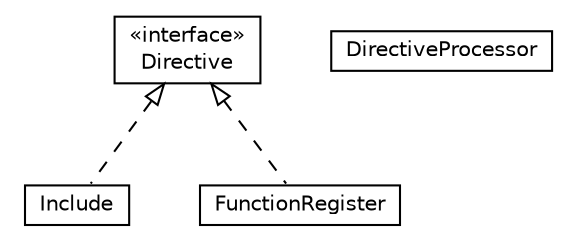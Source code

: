 #!/usr/local/bin/dot
#
# Class diagram 
# Generated by UMLGraph version R5_6_6-1-g9240c4 (http://www.umlgraph.org/)
#

digraph G {
	edge [fontname="Helvetica",fontsize=10,labelfontname="Helvetica",labelfontsize=10];
	node [fontname="Helvetica",fontsize=10,shape=plaintext];
	nodesep=0.25;
	ranksep=0.5;
	// jason.asSyntax.directives.Include
	c1145 [label=<<table title="jason.asSyntax.directives.Include" border="0" cellborder="1" cellspacing="0" cellpadding="2" port="p" href="./Include.html">
		<tr><td><table border="0" cellspacing="0" cellpadding="1">
<tr><td align="center" balign="center"> Include </td></tr>
		</table></td></tr>
		</table>>, URL="./Include.html", fontname="Helvetica", fontcolor="black", fontsize=10.0];
	// jason.asSyntax.directives.FunctionRegister
	c1146 [label=<<table title="jason.asSyntax.directives.FunctionRegister" border="0" cellborder="1" cellspacing="0" cellpadding="2" port="p" href="./FunctionRegister.html">
		<tr><td><table border="0" cellspacing="0" cellpadding="1">
<tr><td align="center" balign="center"> FunctionRegister </td></tr>
		</table></td></tr>
		</table>>, URL="./FunctionRegister.html", fontname="Helvetica", fontcolor="black", fontsize=10.0];
	// jason.asSyntax.directives.DirectiveProcessor
	c1147 [label=<<table title="jason.asSyntax.directives.DirectiveProcessor" border="0" cellborder="1" cellspacing="0" cellpadding="2" port="p" href="./DirectiveProcessor.html">
		<tr><td><table border="0" cellspacing="0" cellpadding="1">
<tr><td align="center" balign="center"> DirectiveProcessor </td></tr>
		</table></td></tr>
		</table>>, URL="./DirectiveProcessor.html", fontname="Helvetica", fontcolor="black", fontsize=10.0];
	// jason.asSyntax.directives.Directive
	c1148 [label=<<table title="jason.asSyntax.directives.Directive" border="0" cellborder="1" cellspacing="0" cellpadding="2" port="p" href="./Directive.html">
		<tr><td><table border="0" cellspacing="0" cellpadding="1">
<tr><td align="center" balign="center"> &#171;interface&#187; </td></tr>
<tr><td align="center" balign="center"> Directive </td></tr>
		</table></td></tr>
		</table>>, URL="./Directive.html", fontname="Helvetica", fontcolor="black", fontsize=10.0];
	//jason.asSyntax.directives.Include implements jason.asSyntax.directives.Directive
	c1148:p -> c1145:p [dir=back,arrowtail=empty,style=dashed];
	//jason.asSyntax.directives.FunctionRegister implements jason.asSyntax.directives.Directive
	c1148:p -> c1146:p [dir=back,arrowtail=empty,style=dashed];
}

